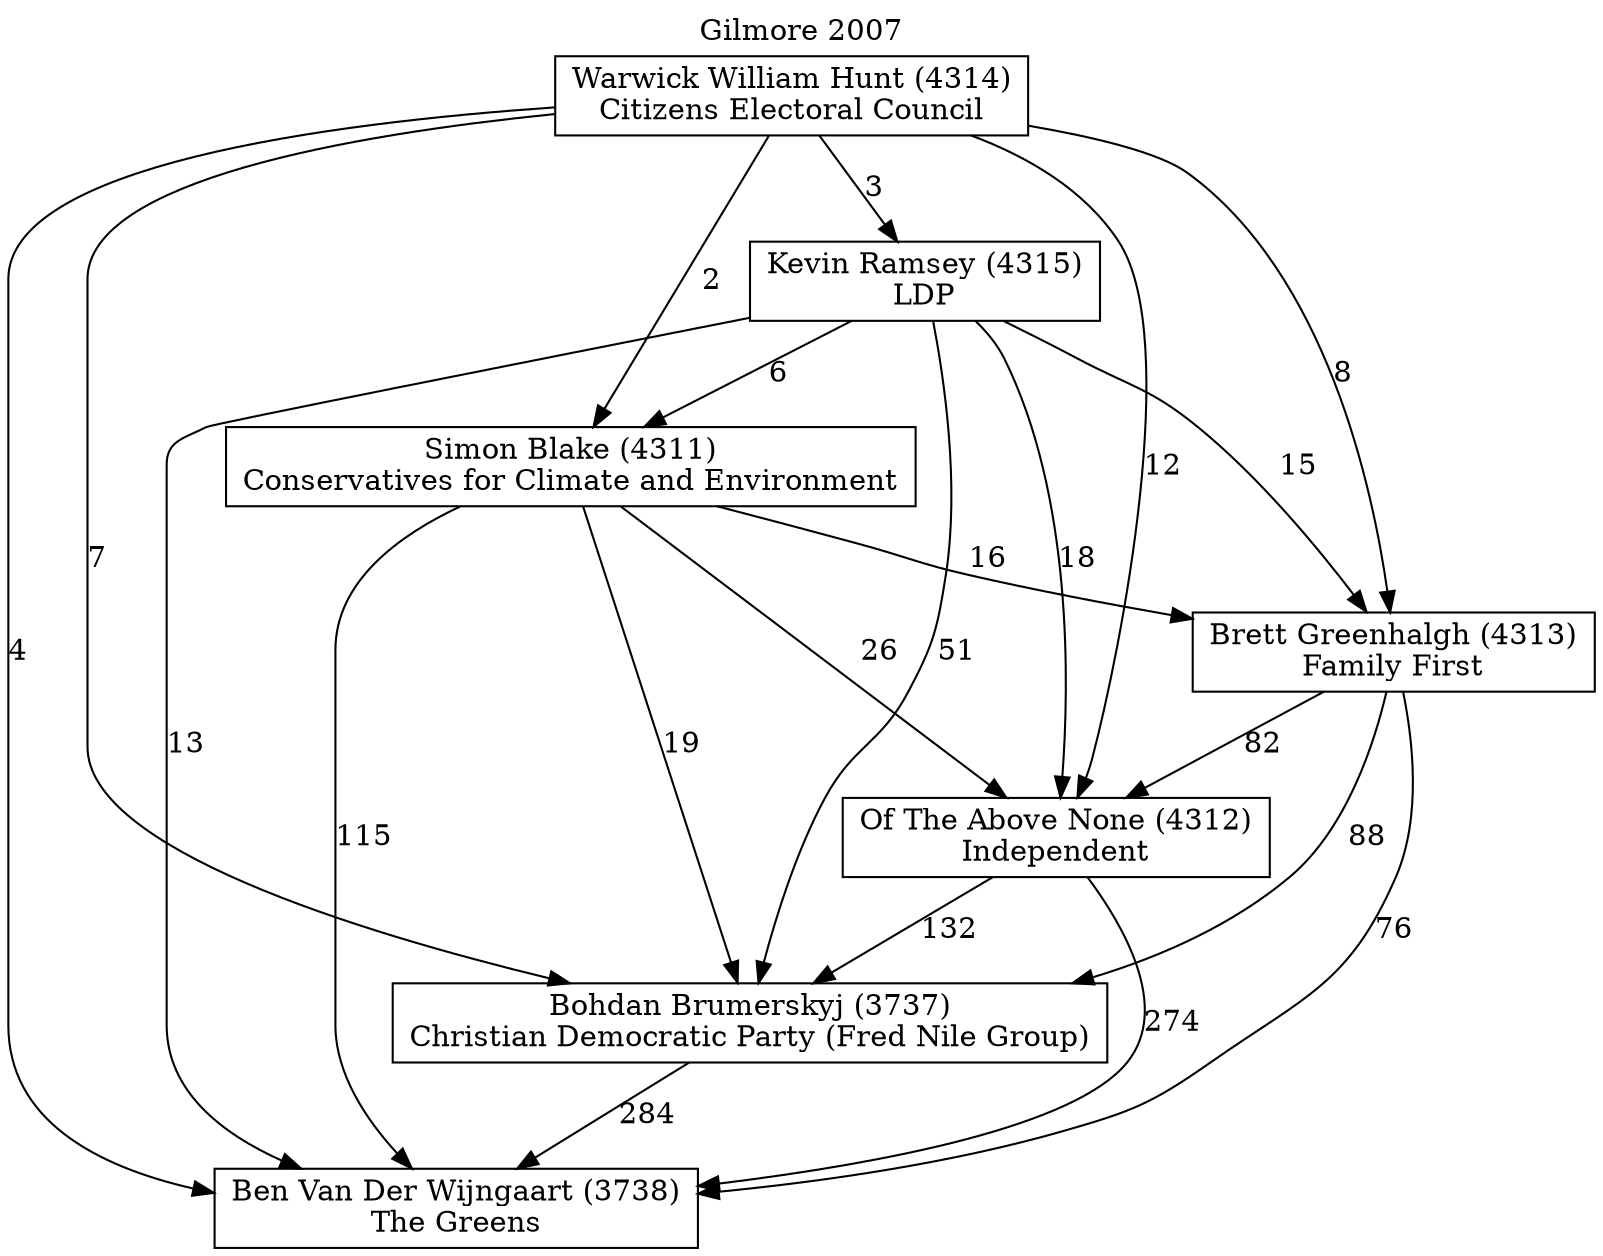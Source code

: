 // House preference flow
digraph "Ben Van Der Wijngaart (3738)_Gilmore_2007" {
	graph [label="Gilmore 2007" labelloc=t mclimit=10]
	node [shape=box]
	"Ben Van Der Wijngaart (3738)" [label="Ben Van Der Wijngaart (3738)
The Greens"]
	"Bohdan Brumerskyj (3737)" [label="Bohdan Brumerskyj (3737)
Christian Democratic Party (Fred Nile Group)"]
	"Of The Above None (4312)" [label="Of The Above None (4312)
Independent"]
	"Brett Greenhalgh (4313)" [label="Brett Greenhalgh (4313)
Family First"]
	"Simon Blake (4311)" [label="Simon Blake (4311)
Conservatives for Climate and Environment"]
	"Kevin Ramsey (4315)" [label="Kevin Ramsey (4315)
LDP"]
	"Warwick William Hunt (4314)" [label="Warwick William Hunt (4314)
Citizens Electoral Council"]
	"Ben Van Der Wijngaart (3738)" [label="Ben Van Der Wijngaart (3738)
The Greens"]
	"Of The Above None (4312)" [label="Of The Above None (4312)
Independent"]
	"Brett Greenhalgh (4313)" [label="Brett Greenhalgh (4313)
Family First"]
	"Simon Blake (4311)" [label="Simon Blake (4311)
Conservatives for Climate and Environment"]
	"Kevin Ramsey (4315)" [label="Kevin Ramsey (4315)
LDP"]
	"Warwick William Hunt (4314)" [label="Warwick William Hunt (4314)
Citizens Electoral Council"]
	"Ben Van Der Wijngaart (3738)" [label="Ben Van Der Wijngaart (3738)
The Greens"]
	"Brett Greenhalgh (4313)" [label="Brett Greenhalgh (4313)
Family First"]
	"Simon Blake (4311)" [label="Simon Blake (4311)
Conservatives for Climate and Environment"]
	"Kevin Ramsey (4315)" [label="Kevin Ramsey (4315)
LDP"]
	"Warwick William Hunt (4314)" [label="Warwick William Hunt (4314)
Citizens Electoral Council"]
	"Ben Van Der Wijngaart (3738)" [label="Ben Van Der Wijngaart (3738)
The Greens"]
	"Simon Blake (4311)" [label="Simon Blake (4311)
Conservatives for Climate and Environment"]
	"Kevin Ramsey (4315)" [label="Kevin Ramsey (4315)
LDP"]
	"Warwick William Hunt (4314)" [label="Warwick William Hunt (4314)
Citizens Electoral Council"]
	"Ben Van Der Wijngaart (3738)" [label="Ben Van Der Wijngaart (3738)
The Greens"]
	"Kevin Ramsey (4315)" [label="Kevin Ramsey (4315)
LDP"]
	"Warwick William Hunt (4314)" [label="Warwick William Hunt (4314)
Citizens Electoral Council"]
	"Ben Van Der Wijngaart (3738)" [label="Ben Van Der Wijngaart (3738)
The Greens"]
	"Warwick William Hunt (4314)" [label="Warwick William Hunt (4314)
Citizens Electoral Council"]
	"Warwick William Hunt (4314)" [label="Warwick William Hunt (4314)
Citizens Electoral Council"]
	"Kevin Ramsey (4315)" [label="Kevin Ramsey (4315)
LDP"]
	"Warwick William Hunt (4314)" [label="Warwick William Hunt (4314)
Citizens Electoral Council"]
	"Warwick William Hunt (4314)" [label="Warwick William Hunt (4314)
Citizens Electoral Council"]
	"Simon Blake (4311)" [label="Simon Blake (4311)
Conservatives for Climate and Environment"]
	"Kevin Ramsey (4315)" [label="Kevin Ramsey (4315)
LDP"]
	"Warwick William Hunt (4314)" [label="Warwick William Hunt (4314)
Citizens Electoral Council"]
	"Simon Blake (4311)" [label="Simon Blake (4311)
Conservatives for Climate and Environment"]
	"Warwick William Hunt (4314)" [label="Warwick William Hunt (4314)
Citizens Electoral Council"]
	"Warwick William Hunt (4314)" [label="Warwick William Hunt (4314)
Citizens Electoral Council"]
	"Kevin Ramsey (4315)" [label="Kevin Ramsey (4315)
LDP"]
	"Warwick William Hunt (4314)" [label="Warwick William Hunt (4314)
Citizens Electoral Council"]
	"Warwick William Hunt (4314)" [label="Warwick William Hunt (4314)
Citizens Electoral Council"]
	"Brett Greenhalgh (4313)" [label="Brett Greenhalgh (4313)
Family First"]
	"Simon Blake (4311)" [label="Simon Blake (4311)
Conservatives for Climate and Environment"]
	"Kevin Ramsey (4315)" [label="Kevin Ramsey (4315)
LDP"]
	"Warwick William Hunt (4314)" [label="Warwick William Hunt (4314)
Citizens Electoral Council"]
	"Brett Greenhalgh (4313)" [label="Brett Greenhalgh (4313)
Family First"]
	"Kevin Ramsey (4315)" [label="Kevin Ramsey (4315)
LDP"]
	"Warwick William Hunt (4314)" [label="Warwick William Hunt (4314)
Citizens Electoral Council"]
	"Brett Greenhalgh (4313)" [label="Brett Greenhalgh (4313)
Family First"]
	"Warwick William Hunt (4314)" [label="Warwick William Hunt (4314)
Citizens Electoral Council"]
	"Warwick William Hunt (4314)" [label="Warwick William Hunt (4314)
Citizens Electoral Council"]
	"Kevin Ramsey (4315)" [label="Kevin Ramsey (4315)
LDP"]
	"Warwick William Hunt (4314)" [label="Warwick William Hunt (4314)
Citizens Electoral Council"]
	"Warwick William Hunt (4314)" [label="Warwick William Hunt (4314)
Citizens Electoral Council"]
	"Simon Blake (4311)" [label="Simon Blake (4311)
Conservatives for Climate and Environment"]
	"Kevin Ramsey (4315)" [label="Kevin Ramsey (4315)
LDP"]
	"Warwick William Hunt (4314)" [label="Warwick William Hunt (4314)
Citizens Electoral Council"]
	"Simon Blake (4311)" [label="Simon Blake (4311)
Conservatives for Climate and Environment"]
	"Warwick William Hunt (4314)" [label="Warwick William Hunt (4314)
Citizens Electoral Council"]
	"Warwick William Hunt (4314)" [label="Warwick William Hunt (4314)
Citizens Electoral Council"]
	"Kevin Ramsey (4315)" [label="Kevin Ramsey (4315)
LDP"]
	"Warwick William Hunt (4314)" [label="Warwick William Hunt (4314)
Citizens Electoral Council"]
	"Warwick William Hunt (4314)" [label="Warwick William Hunt (4314)
Citizens Electoral Council"]
	"Of The Above None (4312)" [label="Of The Above None (4312)
Independent"]
	"Brett Greenhalgh (4313)" [label="Brett Greenhalgh (4313)
Family First"]
	"Simon Blake (4311)" [label="Simon Blake (4311)
Conservatives for Climate and Environment"]
	"Kevin Ramsey (4315)" [label="Kevin Ramsey (4315)
LDP"]
	"Warwick William Hunt (4314)" [label="Warwick William Hunt (4314)
Citizens Electoral Council"]
	"Of The Above None (4312)" [label="Of The Above None (4312)
Independent"]
	"Simon Blake (4311)" [label="Simon Blake (4311)
Conservatives for Climate and Environment"]
	"Kevin Ramsey (4315)" [label="Kevin Ramsey (4315)
LDP"]
	"Warwick William Hunt (4314)" [label="Warwick William Hunt (4314)
Citizens Electoral Council"]
	"Of The Above None (4312)" [label="Of The Above None (4312)
Independent"]
	"Kevin Ramsey (4315)" [label="Kevin Ramsey (4315)
LDP"]
	"Warwick William Hunt (4314)" [label="Warwick William Hunt (4314)
Citizens Electoral Council"]
	"Of The Above None (4312)" [label="Of The Above None (4312)
Independent"]
	"Warwick William Hunt (4314)" [label="Warwick William Hunt (4314)
Citizens Electoral Council"]
	"Warwick William Hunt (4314)" [label="Warwick William Hunt (4314)
Citizens Electoral Council"]
	"Kevin Ramsey (4315)" [label="Kevin Ramsey (4315)
LDP"]
	"Warwick William Hunt (4314)" [label="Warwick William Hunt (4314)
Citizens Electoral Council"]
	"Warwick William Hunt (4314)" [label="Warwick William Hunt (4314)
Citizens Electoral Council"]
	"Simon Blake (4311)" [label="Simon Blake (4311)
Conservatives for Climate and Environment"]
	"Kevin Ramsey (4315)" [label="Kevin Ramsey (4315)
LDP"]
	"Warwick William Hunt (4314)" [label="Warwick William Hunt (4314)
Citizens Electoral Council"]
	"Simon Blake (4311)" [label="Simon Blake (4311)
Conservatives for Climate and Environment"]
	"Warwick William Hunt (4314)" [label="Warwick William Hunt (4314)
Citizens Electoral Council"]
	"Warwick William Hunt (4314)" [label="Warwick William Hunt (4314)
Citizens Electoral Council"]
	"Kevin Ramsey (4315)" [label="Kevin Ramsey (4315)
LDP"]
	"Warwick William Hunt (4314)" [label="Warwick William Hunt (4314)
Citizens Electoral Council"]
	"Warwick William Hunt (4314)" [label="Warwick William Hunt (4314)
Citizens Electoral Council"]
	"Brett Greenhalgh (4313)" [label="Brett Greenhalgh (4313)
Family First"]
	"Simon Blake (4311)" [label="Simon Blake (4311)
Conservatives for Climate and Environment"]
	"Kevin Ramsey (4315)" [label="Kevin Ramsey (4315)
LDP"]
	"Warwick William Hunt (4314)" [label="Warwick William Hunt (4314)
Citizens Electoral Council"]
	"Brett Greenhalgh (4313)" [label="Brett Greenhalgh (4313)
Family First"]
	"Kevin Ramsey (4315)" [label="Kevin Ramsey (4315)
LDP"]
	"Warwick William Hunt (4314)" [label="Warwick William Hunt (4314)
Citizens Electoral Council"]
	"Brett Greenhalgh (4313)" [label="Brett Greenhalgh (4313)
Family First"]
	"Warwick William Hunt (4314)" [label="Warwick William Hunt (4314)
Citizens Electoral Council"]
	"Warwick William Hunt (4314)" [label="Warwick William Hunt (4314)
Citizens Electoral Council"]
	"Kevin Ramsey (4315)" [label="Kevin Ramsey (4315)
LDP"]
	"Warwick William Hunt (4314)" [label="Warwick William Hunt (4314)
Citizens Electoral Council"]
	"Warwick William Hunt (4314)" [label="Warwick William Hunt (4314)
Citizens Electoral Council"]
	"Simon Blake (4311)" [label="Simon Blake (4311)
Conservatives for Climate and Environment"]
	"Kevin Ramsey (4315)" [label="Kevin Ramsey (4315)
LDP"]
	"Warwick William Hunt (4314)" [label="Warwick William Hunt (4314)
Citizens Electoral Council"]
	"Simon Blake (4311)" [label="Simon Blake (4311)
Conservatives for Climate and Environment"]
	"Warwick William Hunt (4314)" [label="Warwick William Hunt (4314)
Citizens Electoral Council"]
	"Warwick William Hunt (4314)" [label="Warwick William Hunt (4314)
Citizens Electoral Council"]
	"Kevin Ramsey (4315)" [label="Kevin Ramsey (4315)
LDP"]
	"Warwick William Hunt (4314)" [label="Warwick William Hunt (4314)
Citizens Electoral Council"]
	"Warwick William Hunt (4314)" [label="Warwick William Hunt (4314)
Citizens Electoral Council"]
	"Bohdan Brumerskyj (3737)" [label="Bohdan Brumerskyj (3737)
Christian Democratic Party (Fred Nile Group)"]
	"Of The Above None (4312)" [label="Of The Above None (4312)
Independent"]
	"Brett Greenhalgh (4313)" [label="Brett Greenhalgh (4313)
Family First"]
	"Simon Blake (4311)" [label="Simon Blake (4311)
Conservatives for Climate and Environment"]
	"Kevin Ramsey (4315)" [label="Kevin Ramsey (4315)
LDP"]
	"Warwick William Hunt (4314)" [label="Warwick William Hunt (4314)
Citizens Electoral Council"]
	"Bohdan Brumerskyj (3737)" [label="Bohdan Brumerskyj (3737)
Christian Democratic Party (Fred Nile Group)"]
	"Brett Greenhalgh (4313)" [label="Brett Greenhalgh (4313)
Family First"]
	"Simon Blake (4311)" [label="Simon Blake (4311)
Conservatives for Climate and Environment"]
	"Kevin Ramsey (4315)" [label="Kevin Ramsey (4315)
LDP"]
	"Warwick William Hunt (4314)" [label="Warwick William Hunt (4314)
Citizens Electoral Council"]
	"Bohdan Brumerskyj (3737)" [label="Bohdan Brumerskyj (3737)
Christian Democratic Party (Fred Nile Group)"]
	"Simon Blake (4311)" [label="Simon Blake (4311)
Conservatives for Climate and Environment"]
	"Kevin Ramsey (4315)" [label="Kevin Ramsey (4315)
LDP"]
	"Warwick William Hunt (4314)" [label="Warwick William Hunt (4314)
Citizens Electoral Council"]
	"Bohdan Brumerskyj (3737)" [label="Bohdan Brumerskyj (3737)
Christian Democratic Party (Fred Nile Group)"]
	"Kevin Ramsey (4315)" [label="Kevin Ramsey (4315)
LDP"]
	"Warwick William Hunt (4314)" [label="Warwick William Hunt (4314)
Citizens Electoral Council"]
	"Bohdan Brumerskyj (3737)" [label="Bohdan Brumerskyj (3737)
Christian Democratic Party (Fred Nile Group)"]
	"Warwick William Hunt (4314)" [label="Warwick William Hunt (4314)
Citizens Electoral Council"]
	"Warwick William Hunt (4314)" [label="Warwick William Hunt (4314)
Citizens Electoral Council"]
	"Kevin Ramsey (4315)" [label="Kevin Ramsey (4315)
LDP"]
	"Warwick William Hunt (4314)" [label="Warwick William Hunt (4314)
Citizens Electoral Council"]
	"Warwick William Hunt (4314)" [label="Warwick William Hunt (4314)
Citizens Electoral Council"]
	"Simon Blake (4311)" [label="Simon Blake (4311)
Conservatives for Climate and Environment"]
	"Kevin Ramsey (4315)" [label="Kevin Ramsey (4315)
LDP"]
	"Warwick William Hunt (4314)" [label="Warwick William Hunt (4314)
Citizens Electoral Council"]
	"Simon Blake (4311)" [label="Simon Blake (4311)
Conservatives for Climate and Environment"]
	"Warwick William Hunt (4314)" [label="Warwick William Hunt (4314)
Citizens Electoral Council"]
	"Warwick William Hunt (4314)" [label="Warwick William Hunt (4314)
Citizens Electoral Council"]
	"Kevin Ramsey (4315)" [label="Kevin Ramsey (4315)
LDP"]
	"Warwick William Hunt (4314)" [label="Warwick William Hunt (4314)
Citizens Electoral Council"]
	"Warwick William Hunt (4314)" [label="Warwick William Hunt (4314)
Citizens Electoral Council"]
	"Brett Greenhalgh (4313)" [label="Brett Greenhalgh (4313)
Family First"]
	"Simon Blake (4311)" [label="Simon Blake (4311)
Conservatives for Climate and Environment"]
	"Kevin Ramsey (4315)" [label="Kevin Ramsey (4315)
LDP"]
	"Warwick William Hunt (4314)" [label="Warwick William Hunt (4314)
Citizens Electoral Council"]
	"Brett Greenhalgh (4313)" [label="Brett Greenhalgh (4313)
Family First"]
	"Kevin Ramsey (4315)" [label="Kevin Ramsey (4315)
LDP"]
	"Warwick William Hunt (4314)" [label="Warwick William Hunt (4314)
Citizens Electoral Council"]
	"Brett Greenhalgh (4313)" [label="Brett Greenhalgh (4313)
Family First"]
	"Warwick William Hunt (4314)" [label="Warwick William Hunt (4314)
Citizens Electoral Council"]
	"Warwick William Hunt (4314)" [label="Warwick William Hunt (4314)
Citizens Electoral Council"]
	"Kevin Ramsey (4315)" [label="Kevin Ramsey (4315)
LDP"]
	"Warwick William Hunt (4314)" [label="Warwick William Hunt (4314)
Citizens Electoral Council"]
	"Warwick William Hunt (4314)" [label="Warwick William Hunt (4314)
Citizens Electoral Council"]
	"Simon Blake (4311)" [label="Simon Blake (4311)
Conservatives for Climate and Environment"]
	"Kevin Ramsey (4315)" [label="Kevin Ramsey (4315)
LDP"]
	"Warwick William Hunt (4314)" [label="Warwick William Hunt (4314)
Citizens Electoral Council"]
	"Simon Blake (4311)" [label="Simon Blake (4311)
Conservatives for Climate and Environment"]
	"Warwick William Hunt (4314)" [label="Warwick William Hunt (4314)
Citizens Electoral Council"]
	"Warwick William Hunt (4314)" [label="Warwick William Hunt (4314)
Citizens Electoral Council"]
	"Kevin Ramsey (4315)" [label="Kevin Ramsey (4315)
LDP"]
	"Warwick William Hunt (4314)" [label="Warwick William Hunt (4314)
Citizens Electoral Council"]
	"Warwick William Hunt (4314)" [label="Warwick William Hunt (4314)
Citizens Electoral Council"]
	"Of The Above None (4312)" [label="Of The Above None (4312)
Independent"]
	"Brett Greenhalgh (4313)" [label="Brett Greenhalgh (4313)
Family First"]
	"Simon Blake (4311)" [label="Simon Blake (4311)
Conservatives for Climate and Environment"]
	"Kevin Ramsey (4315)" [label="Kevin Ramsey (4315)
LDP"]
	"Warwick William Hunt (4314)" [label="Warwick William Hunt (4314)
Citizens Electoral Council"]
	"Of The Above None (4312)" [label="Of The Above None (4312)
Independent"]
	"Simon Blake (4311)" [label="Simon Blake (4311)
Conservatives for Climate and Environment"]
	"Kevin Ramsey (4315)" [label="Kevin Ramsey (4315)
LDP"]
	"Warwick William Hunt (4314)" [label="Warwick William Hunt (4314)
Citizens Electoral Council"]
	"Of The Above None (4312)" [label="Of The Above None (4312)
Independent"]
	"Kevin Ramsey (4315)" [label="Kevin Ramsey (4315)
LDP"]
	"Warwick William Hunt (4314)" [label="Warwick William Hunt (4314)
Citizens Electoral Council"]
	"Of The Above None (4312)" [label="Of The Above None (4312)
Independent"]
	"Warwick William Hunt (4314)" [label="Warwick William Hunt (4314)
Citizens Electoral Council"]
	"Warwick William Hunt (4314)" [label="Warwick William Hunt (4314)
Citizens Electoral Council"]
	"Kevin Ramsey (4315)" [label="Kevin Ramsey (4315)
LDP"]
	"Warwick William Hunt (4314)" [label="Warwick William Hunt (4314)
Citizens Electoral Council"]
	"Warwick William Hunt (4314)" [label="Warwick William Hunt (4314)
Citizens Electoral Council"]
	"Simon Blake (4311)" [label="Simon Blake (4311)
Conservatives for Climate and Environment"]
	"Kevin Ramsey (4315)" [label="Kevin Ramsey (4315)
LDP"]
	"Warwick William Hunt (4314)" [label="Warwick William Hunt (4314)
Citizens Electoral Council"]
	"Simon Blake (4311)" [label="Simon Blake (4311)
Conservatives for Climate and Environment"]
	"Warwick William Hunt (4314)" [label="Warwick William Hunt (4314)
Citizens Electoral Council"]
	"Warwick William Hunt (4314)" [label="Warwick William Hunt (4314)
Citizens Electoral Council"]
	"Kevin Ramsey (4315)" [label="Kevin Ramsey (4315)
LDP"]
	"Warwick William Hunt (4314)" [label="Warwick William Hunt (4314)
Citizens Electoral Council"]
	"Warwick William Hunt (4314)" [label="Warwick William Hunt (4314)
Citizens Electoral Council"]
	"Brett Greenhalgh (4313)" [label="Brett Greenhalgh (4313)
Family First"]
	"Simon Blake (4311)" [label="Simon Blake (4311)
Conservatives for Climate and Environment"]
	"Kevin Ramsey (4315)" [label="Kevin Ramsey (4315)
LDP"]
	"Warwick William Hunt (4314)" [label="Warwick William Hunt (4314)
Citizens Electoral Council"]
	"Brett Greenhalgh (4313)" [label="Brett Greenhalgh (4313)
Family First"]
	"Kevin Ramsey (4315)" [label="Kevin Ramsey (4315)
LDP"]
	"Warwick William Hunt (4314)" [label="Warwick William Hunt (4314)
Citizens Electoral Council"]
	"Brett Greenhalgh (4313)" [label="Brett Greenhalgh (4313)
Family First"]
	"Warwick William Hunt (4314)" [label="Warwick William Hunt (4314)
Citizens Electoral Council"]
	"Warwick William Hunt (4314)" [label="Warwick William Hunt (4314)
Citizens Electoral Council"]
	"Kevin Ramsey (4315)" [label="Kevin Ramsey (4315)
LDP"]
	"Warwick William Hunt (4314)" [label="Warwick William Hunt (4314)
Citizens Electoral Council"]
	"Warwick William Hunt (4314)" [label="Warwick William Hunt (4314)
Citizens Electoral Council"]
	"Simon Blake (4311)" [label="Simon Blake (4311)
Conservatives for Climate and Environment"]
	"Kevin Ramsey (4315)" [label="Kevin Ramsey (4315)
LDP"]
	"Warwick William Hunt (4314)" [label="Warwick William Hunt (4314)
Citizens Electoral Council"]
	"Simon Blake (4311)" [label="Simon Blake (4311)
Conservatives for Climate and Environment"]
	"Warwick William Hunt (4314)" [label="Warwick William Hunt (4314)
Citizens Electoral Council"]
	"Warwick William Hunt (4314)" [label="Warwick William Hunt (4314)
Citizens Electoral Council"]
	"Kevin Ramsey (4315)" [label="Kevin Ramsey (4315)
LDP"]
	"Warwick William Hunt (4314)" [label="Warwick William Hunt (4314)
Citizens Electoral Council"]
	"Warwick William Hunt (4314)" [label="Warwick William Hunt (4314)
Citizens Electoral Council"]
	"Bohdan Brumerskyj (3737)" -> "Ben Van Der Wijngaart (3738)" [label=284]
	"Of The Above None (4312)" -> "Bohdan Brumerskyj (3737)" [label=132]
	"Brett Greenhalgh (4313)" -> "Of The Above None (4312)" [label=82]
	"Simon Blake (4311)" -> "Brett Greenhalgh (4313)" [label=16]
	"Kevin Ramsey (4315)" -> "Simon Blake (4311)" [label=6]
	"Warwick William Hunt (4314)" -> "Kevin Ramsey (4315)" [label=3]
	"Of The Above None (4312)" -> "Ben Van Der Wijngaart (3738)" [label=274]
	"Brett Greenhalgh (4313)" -> "Ben Van Der Wijngaart (3738)" [label=76]
	"Simon Blake (4311)" -> "Ben Van Der Wijngaart (3738)" [label=115]
	"Kevin Ramsey (4315)" -> "Ben Van Der Wijngaart (3738)" [label=13]
	"Warwick William Hunt (4314)" -> "Ben Van Der Wijngaart (3738)" [label=4]
	"Warwick William Hunt (4314)" -> "Simon Blake (4311)" [label=2]
	"Kevin Ramsey (4315)" -> "Brett Greenhalgh (4313)" [label=15]
	"Warwick William Hunt (4314)" -> "Brett Greenhalgh (4313)" [label=8]
	"Simon Blake (4311)" -> "Of The Above None (4312)" [label=26]
	"Kevin Ramsey (4315)" -> "Of The Above None (4312)" [label=18]
	"Warwick William Hunt (4314)" -> "Of The Above None (4312)" [label=12]
	"Brett Greenhalgh (4313)" -> "Bohdan Brumerskyj (3737)" [label=88]
	"Simon Blake (4311)" -> "Bohdan Brumerskyj (3737)" [label=19]
	"Kevin Ramsey (4315)" -> "Bohdan Brumerskyj (3737)" [label=51]
	"Warwick William Hunt (4314)" -> "Bohdan Brumerskyj (3737)" [label=7]
}
